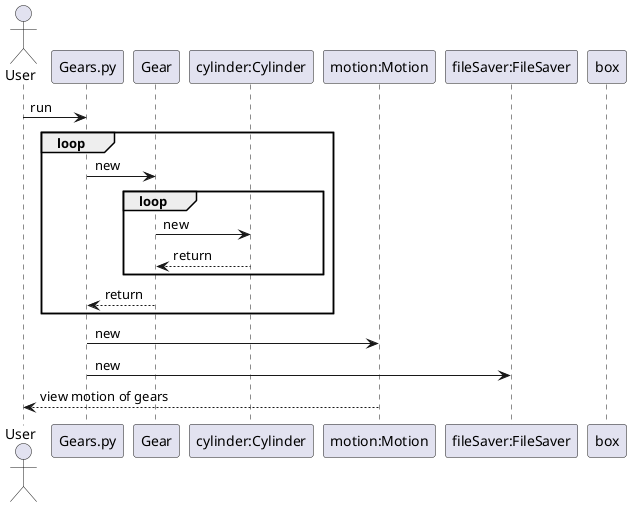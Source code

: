 @startuml sequence


actor       User as u
participant Gears.py as g
participant Gear as gear
participant "cylinder:Cylinder" as c
participant "motion:Motion" as m
participant "fileSaver:FileSaver" as f
participant box as b

u -> g : run

group loop 
    g -> gear : new
    group loop
        gear -> c : new
        c --> gear : return
    end
    g <-- gear : return
    end
g -> m : new
g -> f : new
m --> u : view motion of gears

@enduml